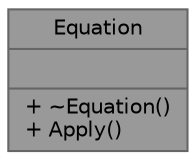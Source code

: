 digraph "Equation"
{
 // LATEX_PDF_SIZE
  bgcolor="transparent";
  edge [fontname=Helvetica,fontsize=10,labelfontname=Helvetica,labelfontsize=10];
  node [fontname=Helvetica,fontsize=10,shape=box,height=0.2,width=0.9];
  Node1 [shape=record,label="{Equation\n||+ ~Equation()\l+ Apply()\l}",height=0.2,width=0.4,color="gray40", fillcolor="grey60", style="filled", fontcolor="black",tooltip="Struct that defines position of the objects."];
}
